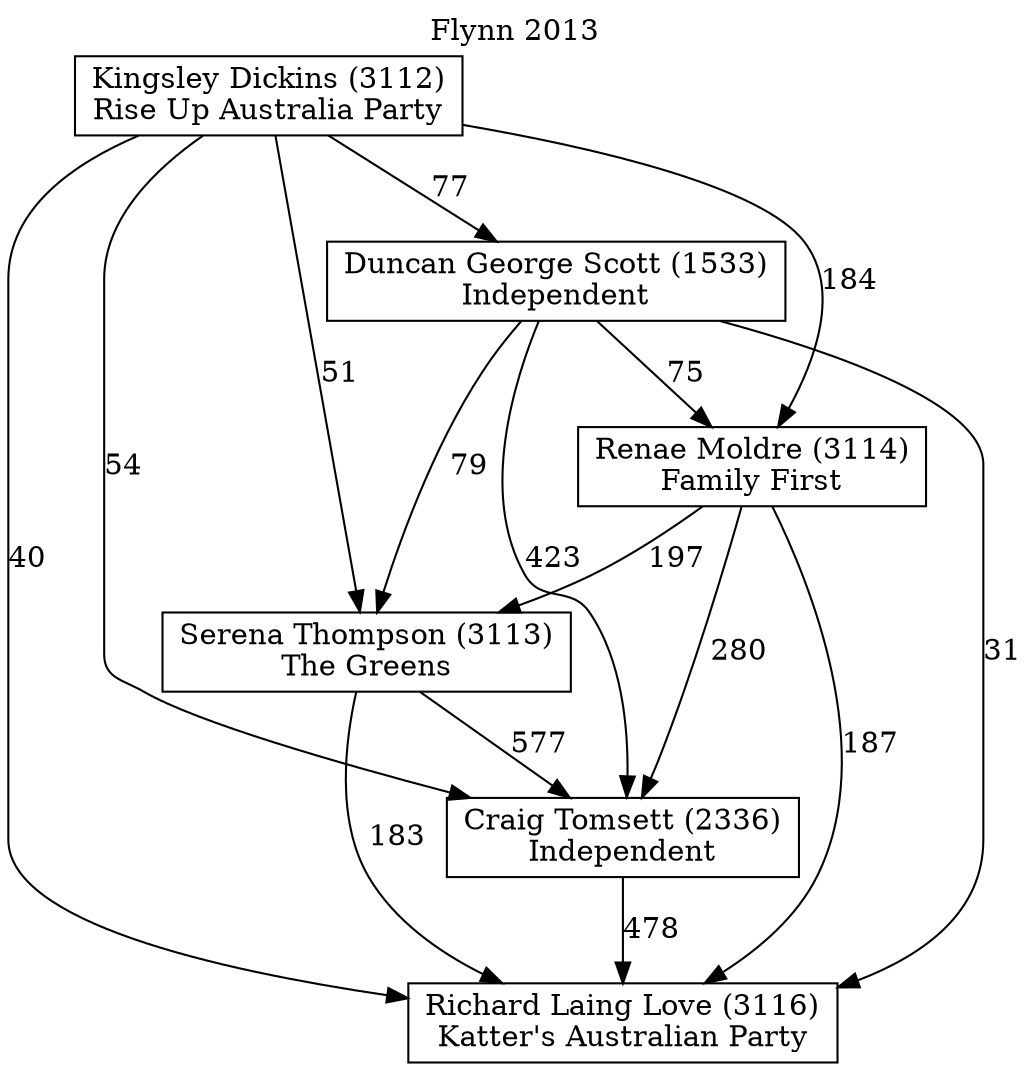 // House preference flow
digraph "Richard Laing Love (3116)_Flynn_2013" {
	graph [label="Flynn 2013" labelloc=t mclimit=2]
	node [shape=box]
	"Richard Laing Love (3116)" [label="Richard Laing Love (3116)
Katter's Australian Party"]
	"Craig Tomsett (2336)" [label="Craig Tomsett (2336)
Independent"]
	"Serena Thompson (3113)" [label="Serena Thompson (3113)
The Greens"]
	"Renae Moldre (3114)" [label="Renae Moldre (3114)
Family First"]
	"Duncan George Scott (1533)" [label="Duncan George Scott (1533)
Independent"]
	"Kingsley Dickins (3112)" [label="Kingsley Dickins (3112)
Rise Up Australia Party"]
	"Craig Tomsett (2336)" -> "Richard Laing Love (3116)" [label=478]
	"Serena Thompson (3113)" -> "Craig Tomsett (2336)" [label=577]
	"Renae Moldre (3114)" -> "Serena Thompson (3113)" [label=197]
	"Duncan George Scott (1533)" -> "Renae Moldre (3114)" [label=75]
	"Kingsley Dickins (3112)" -> "Duncan George Scott (1533)" [label=77]
	"Serena Thompson (3113)" -> "Richard Laing Love (3116)" [label=183]
	"Renae Moldre (3114)" -> "Richard Laing Love (3116)" [label=187]
	"Duncan George Scott (1533)" -> "Richard Laing Love (3116)" [label=31]
	"Kingsley Dickins (3112)" -> "Richard Laing Love (3116)" [label=40]
	"Kingsley Dickins (3112)" -> "Renae Moldre (3114)" [label=184]
	"Duncan George Scott (1533)" -> "Serena Thompson (3113)" [label=79]
	"Kingsley Dickins (3112)" -> "Serena Thompson (3113)" [label=51]
	"Renae Moldre (3114)" -> "Craig Tomsett (2336)" [label=280]
	"Duncan George Scott (1533)" -> "Craig Tomsett (2336)" [label=423]
	"Kingsley Dickins (3112)" -> "Craig Tomsett (2336)" [label=54]
}

